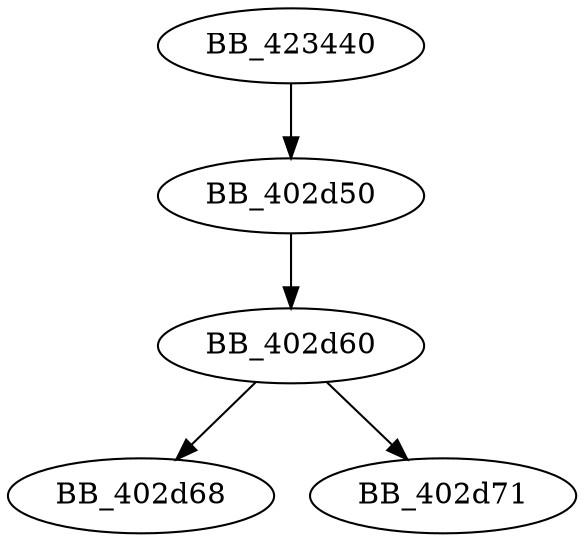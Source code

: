DiGraph sub_423440{
BB_402d50->BB_402d60
BB_402d60->BB_402d68
BB_402d60->BB_402d71
BB_423440->BB_402d50
}
